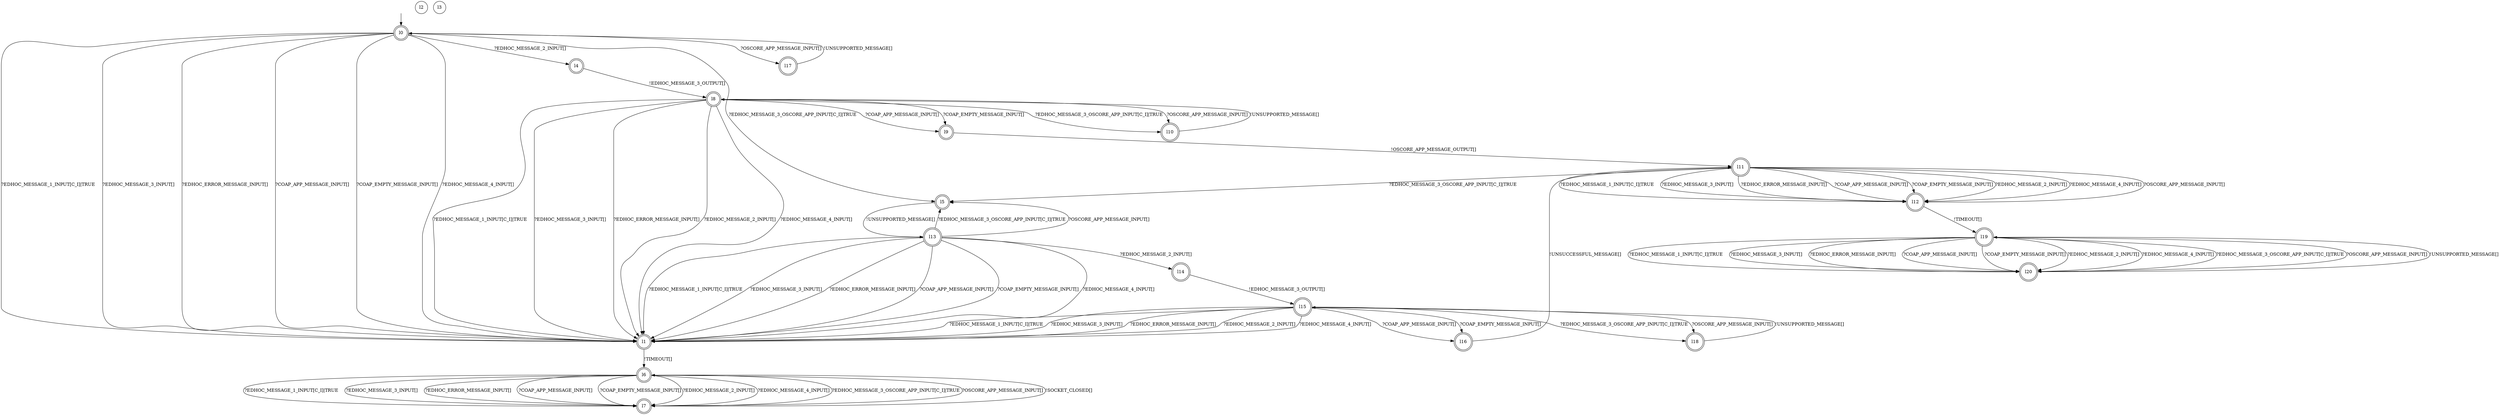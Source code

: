 digraph RA {
"" [shape=none,label=<>]
"l0" [shape=doublecircle]
"l1" [shape=doublecircle]
"l2" [shape=circle]
"l3" [shape=circle]
"l4" [shape=doublecircle]
"l5" [shape=doublecircle]
"l6" [shape=doublecircle]
"l7" [shape=doublecircle]
"l8" [shape=doublecircle]
"l9" [shape=doublecircle]
"l10" [shape=doublecircle]
"l11" [shape=doublecircle]
"l12" [shape=doublecircle]
"l13" [shape=doublecircle]
"l14" [shape=doublecircle]
"l15" [shape=doublecircle]
"l16" [shape=doublecircle]
"l17" [shape=doublecircle]
"l18" [shape=doublecircle]
"l19" [shape=doublecircle]
"l20" [shape=doublecircle]
"" -> "l0"
"l0" -> "l1" [label=<?EDHOC_MESSAGE_1_INPUT[C_I]|TRUE>]
"l0" -> "l1" [label=<?EDHOC_MESSAGE_3_INPUT[]>]
"l0" -> "l1" [label=<?EDHOC_ERROR_MESSAGE_INPUT[]>]
"l0" -> "l1" [label=<?COAP_APP_MESSAGE_INPUT[]>]
"l0" -> "l1" [label=<?COAP_EMPTY_MESSAGE_INPUT[]>]
"l0" -> "l1" [label=<?EDHOC_MESSAGE_4_INPUT[]>]
"l0" -> "l4" [label=<?EDHOC_MESSAGE_2_INPUT[]>]
"l0" -> "l5" [label=<?EDHOC_MESSAGE_3_OSCORE_APP_INPUT[C_I]|TRUE>]
"l0" -> "l17" [label=<?OSCORE_APP_MESSAGE_INPUT[]>]
"l1" -> "l6" [label=<!TIMEOUT[]>]
"l4" -> "l8" [label=<!EDHOC_MESSAGE_3_OUTPUT[]>]
"l5" -> "l13" [label=<!UNSUPPORTED_MESSAGE[]>]
"l6" -> "l7" [label=<?EDHOC_MESSAGE_1_INPUT[C_I]|TRUE>]
"l6" -> "l7" [label=<?EDHOC_MESSAGE_3_INPUT[]>]
"l6" -> "l7" [label=<?EDHOC_ERROR_MESSAGE_INPUT[]>]
"l6" -> "l7" [label=<?COAP_APP_MESSAGE_INPUT[]>]
"l6" -> "l7" [label=<?COAP_EMPTY_MESSAGE_INPUT[]>]
"l6" -> "l7" [label=<?EDHOC_MESSAGE_2_INPUT[]>]
"l6" -> "l7" [label=<?EDHOC_MESSAGE_4_INPUT[]>]
"l6" -> "l7" [label=<?EDHOC_MESSAGE_3_OSCORE_APP_INPUT[C_I]|TRUE>]
"l6" -> "l7" [label=<?OSCORE_APP_MESSAGE_INPUT[]>]
"l7" -> "l6" [label=<!SOCKET_CLOSED[]>]
"l8" -> "l1" [label=<?EDHOC_MESSAGE_1_INPUT[C_I]|TRUE>]
"l8" -> "l1" [label=<?EDHOC_MESSAGE_3_INPUT[]>]
"l8" -> "l1" [label=<?EDHOC_ERROR_MESSAGE_INPUT[]>]
"l8" -> "l1" [label=<?EDHOC_MESSAGE_2_INPUT[]>]
"l8" -> "l1" [label=<?EDHOC_MESSAGE_4_INPUT[]>]
"l8" -> "l9" [label=<?COAP_APP_MESSAGE_INPUT[]>]
"l8" -> "l9" [label=<?COAP_EMPTY_MESSAGE_INPUT[]>]
"l8" -> "l10" [label=<?EDHOC_MESSAGE_3_OSCORE_APP_INPUT[C_I]|TRUE>]
"l8" -> "l10" [label=<?OSCORE_APP_MESSAGE_INPUT[]>]
"l9" -> "l11" [label=<!OSCORE_APP_MESSAGE_OUTPUT[]>]
"l10" -> "l8" [label=<!UNSUPPORTED_MESSAGE[]>]
"l11" -> "l5" [label=<?EDHOC_MESSAGE_3_OSCORE_APP_INPUT[C_I]|TRUE>]
"l11" -> "l12" [label=<?EDHOC_MESSAGE_1_INPUT[C_I]|TRUE>]
"l11" -> "l12" [label=<?EDHOC_MESSAGE_3_INPUT[]>]
"l11" -> "l12" [label=<?EDHOC_ERROR_MESSAGE_INPUT[]>]
"l11" -> "l12" [label=<?COAP_APP_MESSAGE_INPUT[]>]
"l11" -> "l12" [label=<?COAP_EMPTY_MESSAGE_INPUT[]>]
"l11" -> "l12" [label=<?EDHOC_MESSAGE_2_INPUT[]>]
"l11" -> "l12" [label=<?EDHOC_MESSAGE_4_INPUT[]>]
"l11" -> "l12" [label=<?OSCORE_APP_MESSAGE_INPUT[]>]
"l12" -> "l19" [label=<!TIMEOUT[]>]
"l13" -> "l1" [label=<?EDHOC_MESSAGE_1_INPUT[C_I]|TRUE>]
"l13" -> "l1" [label=<?EDHOC_MESSAGE_3_INPUT[]>]
"l13" -> "l1" [label=<?EDHOC_ERROR_MESSAGE_INPUT[]>]
"l13" -> "l1" [label=<?COAP_APP_MESSAGE_INPUT[]>]
"l13" -> "l1" [label=<?COAP_EMPTY_MESSAGE_INPUT[]>]
"l13" -> "l1" [label=<?EDHOC_MESSAGE_4_INPUT[]>]
"l13" -> "l5" [label=<?EDHOC_MESSAGE_3_OSCORE_APP_INPUT[C_I]|TRUE>]
"l13" -> "l5" [label=<?OSCORE_APP_MESSAGE_INPUT[]>]
"l13" -> "l14" [label=<?EDHOC_MESSAGE_2_INPUT[]>]
"l14" -> "l15" [label=<!EDHOC_MESSAGE_3_OUTPUT[]>]
"l15" -> "l1" [label=<?EDHOC_MESSAGE_1_INPUT[C_I]|TRUE>]
"l15" -> "l1" [label=<?EDHOC_MESSAGE_3_INPUT[]>]
"l15" -> "l1" [label=<?EDHOC_ERROR_MESSAGE_INPUT[]>]
"l15" -> "l1" [label=<?EDHOC_MESSAGE_2_INPUT[]>]
"l15" -> "l1" [label=<?EDHOC_MESSAGE_4_INPUT[]>]
"l15" -> "l16" [label=<?COAP_APP_MESSAGE_INPUT[]>]
"l15" -> "l16" [label=<?COAP_EMPTY_MESSAGE_INPUT[]>]
"l15" -> "l18" [label=<?EDHOC_MESSAGE_3_OSCORE_APP_INPUT[C_I]|TRUE>]
"l15" -> "l18" [label=<?OSCORE_APP_MESSAGE_INPUT[]>]
"l16" -> "l11" [label=<!UNSUCCESSFUL_MESSAGE[]>]
"l17" -> "l0" [label=<!UNSUPPORTED_MESSAGE[]>]
"l18" -> "l15" [label=<!UNSUPPORTED_MESSAGE[]>]
"l19" -> "l20" [label=<?EDHOC_MESSAGE_1_INPUT[C_I]|TRUE>]
"l19" -> "l20" [label=<?EDHOC_MESSAGE_3_INPUT[]>]
"l19" -> "l20" [label=<?EDHOC_ERROR_MESSAGE_INPUT[]>]
"l19" -> "l20" [label=<?COAP_APP_MESSAGE_INPUT[]>]
"l19" -> "l20" [label=<?COAP_EMPTY_MESSAGE_INPUT[]>]
"l19" -> "l20" [label=<?EDHOC_MESSAGE_2_INPUT[]>]
"l19" -> "l20" [label=<?EDHOC_MESSAGE_4_INPUT[]>]
"l19" -> "l20" [label=<?EDHOC_MESSAGE_3_OSCORE_APP_INPUT[C_I]|TRUE>]
"l19" -> "l20" [label=<?OSCORE_APP_MESSAGE_INPUT[]>]
"l20" -> "l19" [label=<!UNSUPPORTED_MESSAGE[]>]
}
